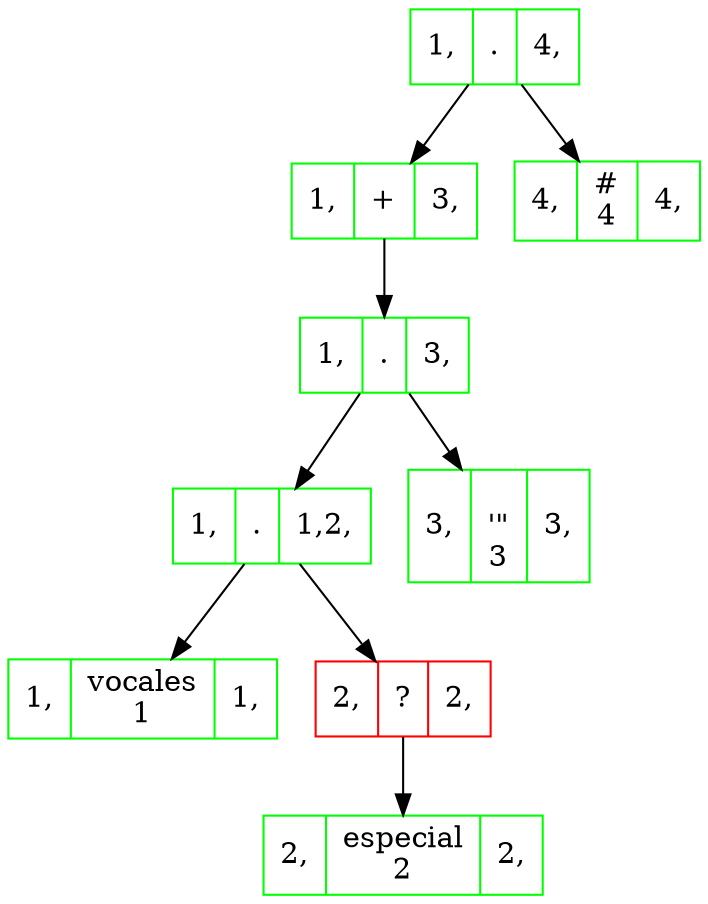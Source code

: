 digraph structs { 
node[shape = box]; 
node[shape = box, color = green]; 
Nodo398690014[shape=record, label = "<f0> 1, | <f1>. | <f2> 4,"];
node[shape = box, color = green]; 
Nodo1526298704[shape=record, label = "<f0> 1, | <f1>+ | <f2> 3,"];
node[shape = box, color = green]; 
Nodo1593180232[shape=record, label = "<f0> 1, | <f1>. | <f2> 3,"];
node[shape = box, color = green]; 
Nodo492079624[shape=record, label = "<f0> 1, | <f1>. | <f2> 1,2,"];
node[shape = box, color = green]; 
Nodo380242442[shape=record, label = "<f0> 1, | <f1>vocales\n1 | <f2> 1,"];
node[shape = box, color = red]; 
Nodo125881207[shape=record, label = "<f0> 2, | <f1>? | <f2> 2,"];
node[shape = box, color = green]; 
Nodo1763344271[shape=record, label = "<f0> 2, | <f1>especial\n2 | <f2> 2,"];
node[shape = box, color = green]; 
Nodo1353170030[shape=record, label = "<f0> 3, | <f1>\n\'\"\n3 | <f2> 3,"];
node[shape = box, color = green]; 
Nodo370869802[shape=record, label = "<f0> 4, | <f1>#\n4 | <f2> 4,"];

Nodo398690014 -> Nodo1526298704; 

Nodo398690014 -> Nodo370869802; 

Nodo1526298704 -> Nodo1593180232; 

Nodo1593180232 -> Nodo492079624; 

Nodo1593180232 -> Nodo1353170030; 

Nodo492079624 -> Nodo380242442; 

Nodo492079624 -> Nodo125881207; 

Nodo125881207 -> Nodo1763344271; 
}
